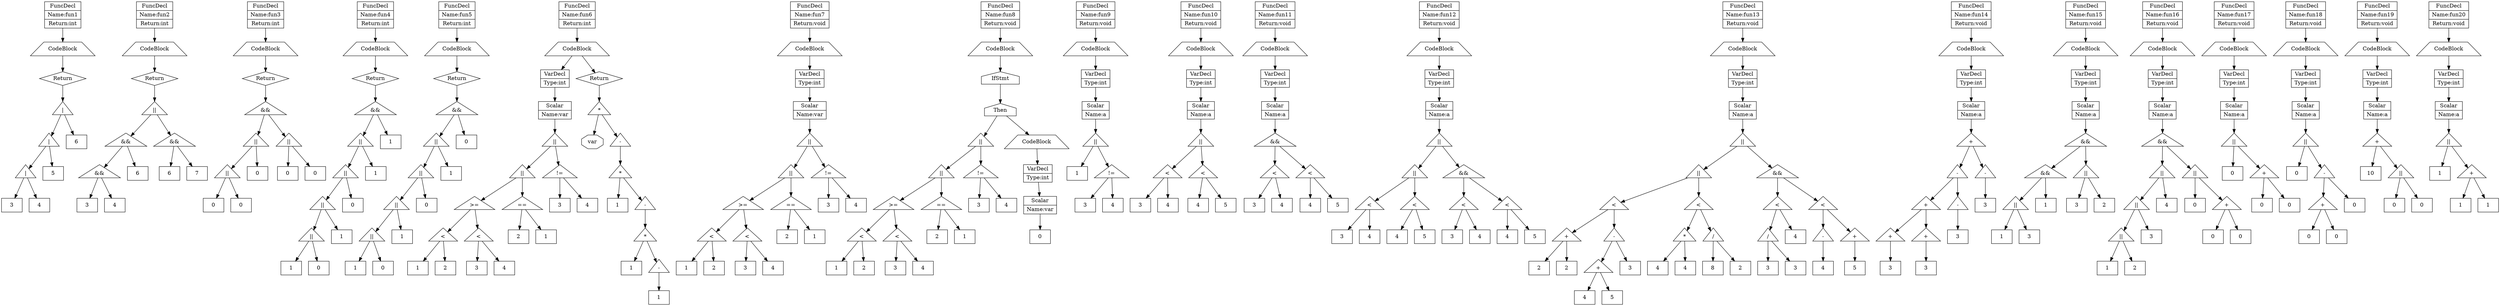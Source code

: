 digraph AstGraph {
	title = "This is the AST of Astzin";
	"0x1652170" [shape=record, label="{FuncDecl|Name:fun1|Return:int}"];
	"0x1652170" -> "0x16520a0";
	"0x16520a0" [shape=trapezium, label="CodeBlock"];
	"0x16520a0" -> "0x1651ff0";
	"0x1651ff0" [shape=diamond, label="Return"];
	"0x1651ff0" -> "0x1651f00";
	"0x1651f00" [shape=triangle, label="|"];
	"0x1651f00" -> "0x1651dc0";
	"0x1651f00" -> "0x1651e70";
	"0x1651dc0" [shape=triangle, label="|"];
	"0x1651dc0" -> "0x1651920";
	"0x1651dc0" -> "0x1651d30";
	"0x1651920" [shape=triangle, label="|"];
	"0x1651920" -> "0x16517a0";
	"0x1651920" -> "0x1651890";
	"0x16517a0" [shape=rect, label="3"];
	"0x1651890" [shape=rect, label="4"];
	"0x1651d30" [shape=rect, label="5"];
	"0x1651e70" [shape=rect, label="6"];
	"0x1652b50" [shape=record, label="{FuncDecl|Name:fun2|Return:int}"];
	"0x1652b50" -> "0x1652a50";
	"0x1652a50" [shape=trapezium, label="CodeBlock"];
	"0x1652a50" -> "0x1652970";
	"0x1652970" [shape=diamond, label="Return"];
	"0x1652970" -> "0x1652880";
	"0x1652880" [shape=triangle, label="||"];
	"0x1652880" -> "0x1652520";
	"0x1652880" -> "0x1652790";
	"0x1652520" [shape=triangle, label="&&"];
	"0x1652520" -> "0x16523a0";
	"0x1652520" -> "0x1652490";
	"0x16523a0" [shape=triangle, label="&&"];
	"0x16523a0" -> "0x1652280";
	"0x16523a0" -> "0x1652310";
	"0x1652280" [shape=rect, label="3"];
	"0x1652310" [shape=rect, label="4"];
	"0x1652490" [shape=rect, label="6"];
	"0x1652790" [shape=triangle, label="&&"];
	"0x1652790" -> "0x1652670";
	"0x1652790" -> "0x1652700";
	"0x1652670" [shape=rect, label="6"];
	"0x1652700" [shape=rect, label="7"];
	"0x16534d0" [shape=record, label="{FuncDecl|Name:fun3|Return:int}"];
	"0x16534d0" -> "0x16533d0";
	"0x16533d0" [shape=trapezium, label="CodeBlock"];
	"0x16533d0" -> "0x16532f0";
	"0x16532f0" [shape=diamond, label="Return"];
	"0x16532f0" -> "0x1653200";
	"0x1653200" [shape=triangle, label="&&"];
	"0x1653200" -> "0x1652f00";
	"0x1653200" -> "0x1653110";
	"0x1652f00" [shape=triangle, label="||"];
	"0x1652f00" -> "0x1652d80";
	"0x1652f00" -> "0x1652e70";
	"0x1652d80" [shape=triangle, label="||"];
	"0x1652d80" -> "0x1652c60";
	"0x1652d80" -> "0x1652cf0";
	"0x1652c60" [shape=rect, label="0"];
	"0x1652cf0" [shape=rect, label="0"];
	"0x1652e70" [shape=rect, label="0"];
	"0x1653110" [shape=triangle, label="||"];
	"0x1653110" -> "0x1652ff0";
	"0x1653110" -> "0x1653080";
	"0x1652ff0" [shape=rect, label="0"];
	"0x1653080" [shape=rect, label="0"];
	"0x1653fd0" [shape=record, label="{FuncDecl|Name:fun4|Return:int}"];
	"0x1653fd0" -> "0x1653ed0";
	"0x1653ed0" [shape=trapezium, label="CodeBlock"];
	"0x1653ed0" -> "0x1653df0";
	"0x1653df0" [shape=diamond, label="Return"];
	"0x1653df0" -> "0x1653d00";
	"0x1653d00" [shape=triangle, label="&&"];
	"0x1653d00" -> "0x1653b80";
	"0x1653d00" -> "0x1653c70";
	"0x1653b80" [shape=triangle, label="||"];
	"0x1653b80" -> "0x1653a00";
	"0x1653b80" -> "0x1653af0";
	"0x1653a00" [shape=triangle, label="||"];
	"0x1653a00" -> "0x1653880";
	"0x1653a00" -> "0x1653970";
	"0x1653880" [shape=triangle, label="||"];
	"0x1653880" -> "0x1653700";
	"0x1653880" -> "0x16537f0";
	"0x1653700" [shape=triangle, label="||"];
	"0x1653700" -> "0x16535e0";
	"0x1653700" -> "0x1653670";
	"0x16535e0" [shape=rect, label="1"];
	"0x1653670" [shape=rect, label="0"];
	"0x16537f0" [shape=rect, label="1"];
	"0x1653970" [shape=rect, label="0"];
	"0x1653af0" [shape=rect, label="1"];
	"0x1653c70" [shape=rect, label="1"];
	"0x1654ad0" [shape=record, label="{FuncDecl|Name:fun5|Return:int}"];
	"0x1654ad0" -> "0x16549d0";
	"0x16549d0" [shape=trapezium, label="CodeBlock"];
	"0x16549d0" -> "0x16548f0";
	"0x16548f0" [shape=diamond, label="Return"];
	"0x16548f0" -> "0x1654800";
	"0x1654800" [shape=triangle, label="&&"];
	"0x1654800" -> "0x1654680";
	"0x1654800" -> "0x1654770";
	"0x1654680" [shape=triangle, label="||"];
	"0x1654680" -> "0x1654500";
	"0x1654680" -> "0x16545f0";
	"0x1654500" [shape=triangle, label="||"];
	"0x1654500" -> "0x1654380";
	"0x1654500" -> "0x1654470";
	"0x1654380" [shape=triangle, label="||"];
	"0x1654380" -> "0x1654200";
	"0x1654380" -> "0x16542f0";
	"0x1654200" [shape=triangle, label="||"];
	"0x1654200" -> "0x16540e0";
	"0x1654200" -> "0x1654170";
	"0x16540e0" [shape=rect, label="1"];
	"0x1654170" [shape=rect, label="0"];
	"0x16542f0" [shape=rect, label="1"];
	"0x1654470" [shape=rect, label="0"];
	"0x16545f0" [shape=rect, label="1"];
	"0x1654770" [shape=rect, label="0"];
	"0x16565f0" [shape=record, label="{FuncDecl|Name:fun6|Return:int}"];
	"0x16565f0" -> "0x16564f0";
	"0x16564f0" [shape=trapezium, label="CodeBlock"];
	"0x16564f0" -> "0x1652610";
	"0x16564f0" -> "0x16563c0";
	"0x1652610" [shape=record, label="{VarDecl|Type:int}"];
	"0x1652610" -> "0x1655a80";
	"0x1655a80" [shape=record, label="{Scalar|Name:var}"];
	"0x1655a80" -> "0x1655940";
	"0x1655940" [shape=triangle, label="||"];
	"0x1655940" -> "0x16555f0";
	"0x1655940" -> "0x1655850";
	"0x16555f0" [shape=triangle, label="||"];
	"0x16555f0" -> "0x1655370";
	"0x16555f0" -> "0x1655540";
	"0x1655370" [shape=triangle, label=">="];
	"0x1655370" -> "0x1651b40";
	"0x1655370" -> "0x16552c0";
	"0x1651b40" [shape=triangle, label="<"];
	"0x1651b40" -> "0x1651a20";
	"0x1651b40" -> "0x1651ab0";
	"0x1651a20" [shape=rect, label="1"];
	"0x1651ab0" [shape=rect, label="2"];
	"0x16552c0" [shape=triangle, label="<"];
	"0x16552c0" -> "0x1651c30";
	"0x16552c0" -> "0x1655230";
	"0x1651c30" [shape=rect, label="3"];
	"0x1655230" [shape=rect, label="4"];
	"0x1655540" [shape=triangle, label="=="];
	"0x1655540" -> "0x1655420";
	"0x1655540" -> "0x16554b0";
	"0x1655420" [shape=rect, label="2"];
	"0x16554b0" [shape=rect, label="1"];
	"0x1655850" [shape=triangle, label="!="];
	"0x1655850" -> "0x16556a0";
	"0x1655850" -> "0x16557c0";
	"0x16556a0" [shape=rect, label="3"];
	"0x16557c0" [shape=rect, label="4"];
	"0x16563c0" [shape=diamond, label="Return"];
	"0x16563c0" -> "0x16562d0";
	"0x16562d0" [shape=triangle, label="*"];
	"0x16562d0" -> "0x1655c40";
	"0x16562d0" -> "0x1656210";
	"0x1655c40" [shape=octagon, label="var"];
	"0x1656210" [shape=triangle, label="-"];
	"0x1656210" -> "0x1656120";
	"0x1656120" [shape=triangle, label="*"];
	"0x1656120" -> "0x1655d00";
	"0x1656120" -> "0x1656060";
	"0x1655d00" [shape=rect, label="1"];
	"0x1656060" [shape=triangle, label="-"];
	"0x1656060" -> "0x1655f70";
	"0x1655f70" [shape=triangle, label="*"];
	"0x1655f70" -> "0x1655d90";
	"0x1655f70" -> "0x1655eb0";
	"0x1655d90" [shape=rect, label="1"];
	"0x1655eb0" [shape=triangle, label="-"];
	"0x1655eb0" -> "0x1655e20";
	"0x1655e20" [shape=rect, label="1"];
	"0x16575c0" [shape=record, label="{FuncDecl|Name:fun7|Return:void}"];
	"0x16575c0" -> "0x16574c0";
	"0x16574c0" [shape=trapezium, label="CodeBlock"];
	"0x16574c0" -> "0x16573d0";
	"0x16573d0" [shape=record, label="{VarDecl|Type:int}"];
	"0x16573d0" -> "0x16572a0";
	"0x16572a0" [shape=record, label="{Scalar|Name:var}"];
	"0x16572a0" -> "0x1657160";
	"0x1657160" [shape=triangle, label="||"];
	"0x1657160" -> "0x1656e60";
	"0x1657160" -> "0x1657070";
	"0x1656e60" [shape=triangle, label="||"];
	"0x1656e60" -> "0x1656b60";
	"0x1656e60" -> "0x1656d70";
	"0x1656b60" [shape=triangle, label=">="];
	"0x1656b60" -> "0x1656860";
	"0x1656b60" -> "0x1656a70";
	"0x1656860" [shape=triangle, label="<"];
	"0x1656860" -> "0x1656740";
	"0x1656860" -> "0x16567d0";
	"0x1656740" [shape=rect, label="1"];
	"0x16567d0" [shape=rect, label="2"];
	"0x1656a70" [shape=triangle, label="<"];
	"0x1656a70" -> "0x1656950";
	"0x1656a70" -> "0x16569e0";
	"0x1656950" [shape=rect, label="3"];
	"0x16569e0" [shape=rect, label="4"];
	"0x1656d70" [shape=triangle, label="=="];
	"0x1656d70" -> "0x1656c50";
	"0x1656d70" -> "0x1656ce0";
	"0x1656c50" [shape=rect, label="2"];
	"0x1656ce0" [shape=rect, label="1"];
	"0x1657070" [shape=triangle, label="!="];
	"0x1657070" -> "0x1656f50";
	"0x1657070" -> "0x1656fe0";
	"0x1656f50" [shape=rect, label="3"];
	"0x1656fe0" [shape=rect, label="4"];
	"0x1658830" [shape=record, label="{FuncDecl|Name:fun8|Return:void}"];
	"0x1658830" -> "0x1658730";
	"0x1658730" [shape=trapezium, label="CodeBlock"];
	"0x1658730" -> "0x16585c0";
	"0x16585c0" [shape=house, label="IfStmt"];
	"0x16585c0" -> "0x16585c0-then";
	"0x16585c0-then" [shape=house, label="Then"];
	"0x16585c0-then" -> "0x16580f0";
	"0x16585c0-then" -> "0x1658520";
	"0x16580f0" [shape=triangle, label="||"];
	"0x16580f0" -> "0x1657df0";
	"0x16580f0" -> "0x1658000";
	"0x1657df0" [shape=triangle, label="||"];
	"0x1657df0" -> "0x1657af0";
	"0x1657df0" -> "0x1657d00";
	"0x1657af0" [shape=triangle, label=">="];
	"0x1657af0" -> "0x16577f0";
	"0x1657af0" -> "0x1657a00";
	"0x16577f0" [shape=triangle, label="<"];
	"0x16577f0" -> "0x16576d0";
	"0x16577f0" -> "0x1657760";
	"0x16576d0" [shape=rect, label="1"];
	"0x1657760" [shape=rect, label="2"];
	"0x1657a00" [shape=triangle, label="<"];
	"0x1657a00" -> "0x16578e0";
	"0x1657a00" -> "0x1657970";
	"0x16578e0" [shape=rect, label="3"];
	"0x1657970" [shape=rect, label="4"];
	"0x1657d00" [shape=triangle, label="=="];
	"0x1657d00" -> "0x1657be0";
	"0x1657d00" -> "0x1657c70";
	"0x1657be0" [shape=rect, label="2"];
	"0x1657c70" [shape=rect, label="1"];
	"0x1658000" [shape=triangle, label="!="];
	"0x1658000" -> "0x1657ee0";
	"0x1658000" -> "0x1657f70";
	"0x1657ee0" [shape=rect, label="3"];
	"0x1657f70" [shape=rect, label="4"];
	"0x1658520" [shape=trapezium, label="CodeBlock"];
	"0x1658520" -> "0x1658430";
	"0x1658430" [shape=record, label="{VarDecl|Type:int}"];
	"0x1658430" -> "0x1658300";
	"0x1658300" [shape=record, label="{Scalar|Name:var}"];
	"0x1658300" -> "0x1658220";
	"0x1658220" [shape=rect, label="0"];
	"0x1659080" [shape=record, label="{FuncDecl|Name:fun9|Return:void}"];
	"0x1659080" -> "0x1658f80";
	"0x1658f80" [shape=trapezium, label="CodeBlock"];
	"0x1658f80" -> "0x1658e90";
	"0x1658e90" [shape=record, label="{VarDecl|Type:int}"];
	"0x1658e90" -> "0x1658d60";
	"0x1658d60" [shape=record, label="{Scalar|Name:a}"];
	"0x1658d60" -> "0x1658c20";
	"0x1658c20" [shape=triangle, label="||"];
	"0x1658c20" -> "0x1658980";
	"0x1658c20" -> "0x1658b30";
	"0x1658980" [shape=rect, label="1"];
	"0x1658b30" [shape=triangle, label="!="];
	"0x1658b30" -> "0x1658a10";
	"0x1658b30" -> "0x1658aa0";
	"0x1658a10" [shape=rect, label="3"];
	"0x1658aa0" [shape=rect, label="4"];
	"0x1659a50" [shape=record, label="{FuncDecl|Name:fun10|Return:void}"];
	"0x1659a50" -> "0x1659950";
	"0x1659950" [shape=trapezium, label="CodeBlock"];
	"0x1659950" -> "0x1659860";
	"0x1659860" [shape=record, label="{VarDecl|Type:int}"];
	"0x1659860" -> "0x1659730";
	"0x1659730" [shape=record, label="{Scalar|Name:a}"];
	"0x1659730" -> "0x16595f0";
	"0x16595f0" [shape=triangle, label="||"];
	"0x16595f0" -> "0x16592f0";
	"0x16595f0" -> "0x1659500";
	"0x16592f0" [shape=triangle, label="<"];
	"0x16592f0" -> "0x16591d0";
	"0x16592f0" -> "0x1659260";
	"0x16591d0" [shape=rect, label="3"];
	"0x1659260" [shape=rect, label="4"];
	"0x1659500" [shape=triangle, label="<"];
	"0x1659500" -> "0x16593e0";
	"0x1659500" -> "0x1659470";
	"0x16593e0" [shape=rect, label="4"];
	"0x1659470" [shape=rect, label="5"];
	"0x165a420" [shape=record, label="{FuncDecl|Name:fun11|Return:void}"];
	"0x165a420" -> "0x165a320";
	"0x165a320" [shape=trapezium, label="CodeBlock"];
	"0x165a320" -> "0x165a230";
	"0x165a230" [shape=record, label="{VarDecl|Type:int}"];
	"0x165a230" -> "0x165a100";
	"0x165a100" [shape=record, label="{Scalar|Name:a}"];
	"0x165a100" -> "0x1659fc0";
	"0x1659fc0" [shape=triangle, label="&&"];
	"0x1659fc0" -> "0x1659cc0";
	"0x1659fc0" -> "0x1659ed0";
	"0x1659cc0" [shape=triangle, label="<"];
	"0x1659cc0" -> "0x1659ba0";
	"0x1659cc0" -> "0x1659c30";
	"0x1659ba0" [shape=rect, label="3"];
	"0x1659c30" [shape=rect, label="4"];
	"0x1659ed0" [shape=triangle, label="<"];
	"0x1659ed0" -> "0x1659db0";
	"0x1659ed0" -> "0x1659e40";
	"0x1659db0" [shape=rect, label="4"];
	"0x1659e40" [shape=rect, label="5"];
	"0x165b3f0" [shape=record, label="{FuncDecl|Name:fun12|Return:void}"];
	"0x165b3f0" -> "0x165b2f0";
	"0x165b2f0" [shape=trapezium, label="CodeBlock"];
	"0x165b2f0" -> "0x165b200";
	"0x165b200" [shape=record, label="{VarDecl|Type:int}"];
	"0x165b200" -> "0x165b0d0";
	"0x165b0d0" [shape=record, label="{Scalar|Name:a}"];
	"0x165b0d0" -> "0x165af90";
	"0x165af90" [shape=triangle, label="||"];
	"0x165af90" -> "0x165a990";
	"0x165af90" -> "0x165aea0";
	"0x165a990" [shape=triangle, label="||"];
	"0x165a990" -> "0x165a690";
	"0x165a990" -> "0x165a8a0";
	"0x165a690" [shape=triangle, label="<"];
	"0x165a690" -> "0x165a570";
	"0x165a690" -> "0x165a600";
	"0x165a570" [shape=rect, label="3"];
	"0x165a600" [shape=rect, label="4"];
	"0x165a8a0" [shape=triangle, label="<"];
	"0x165a8a0" -> "0x165a780";
	"0x165a8a0" -> "0x165a810";
	"0x165a780" [shape=rect, label="4"];
	"0x165a810" [shape=rect, label="5"];
	"0x165aea0" [shape=triangle, label="&&"];
	"0x165aea0" -> "0x165aba0";
	"0x165aea0" -> "0x165adb0";
	"0x165aba0" [shape=triangle, label="<"];
	"0x165aba0" -> "0x165aa80";
	"0x165aba0" -> "0x165ab10";
	"0x165aa80" [shape=rect, label="3"];
	"0x165ab10" [shape=rect, label="4"];
	"0x165adb0" [shape=triangle, label="<"];
	"0x165adb0" -> "0x165ac90";
	"0x165adb0" -> "0x165ad20";
	"0x165ac90" [shape=rect, label="4"];
	"0x165ad20" [shape=rect, label="5"];
	"0x165ce40" [shape=record, label="{FuncDecl|Name:fun13|Return:void}"];
	"0x165ce40" -> "0x165cd40";
	"0x165cd40" [shape=trapezium, label="CodeBlock"];
	"0x165cd40" -> "0x165cc50";
	"0x165cc50" [shape=record, label="{VarDecl|Type:int}"];
	"0x165cc50" -> "0x165cb20";
	"0x165cb20" [shape=record, label="{Scalar|Name:a}"];
	"0x165cb20" -> "0x165c9e0";
	"0x165c9e0" [shape=triangle, label="||"];
	"0x165c9e0" -> "0x165c0e0";
	"0x165c9e0" -> "0x165c8f0";
	"0x165c0e0" [shape=triangle, label="||"];
	"0x165c0e0" -> "0x165bae0";
	"0x165c0e0" -> "0x165bff0";
	"0x165bae0" [shape=triangle, label="<"];
	"0x165bae0" -> "0x165b660";
	"0x165bae0" -> "0x165b9f0";
	"0x165b660" [shape=triangle, label="+"];
	"0x165b660" -> "0x165b540";
	"0x165b660" -> "0x165b5d0";
	"0x165b540" [shape=rect, label="2"];
	"0x165b5d0" [shape=rect, label="2"];
	"0x165b9f0" [shape=triangle, label="-"];
	"0x165b9f0" -> "0x165b870";
	"0x165b9f0" -> "0x165b960";
	"0x165b870" [shape=triangle, label="+"];
	"0x165b870" -> "0x165b750";
	"0x165b870" -> "0x165b7e0";
	"0x165b750" [shape=rect, label="4"];
	"0x165b7e0" [shape=rect, label="5"];
	"0x165b960" [shape=rect, label="3"];
	"0x165bff0" [shape=triangle, label="<"];
	"0x165bff0" -> "0x165bcf0";
	"0x165bff0" -> "0x165bf00";
	"0x165bcf0" [shape=triangle, label="*"];
	"0x165bcf0" -> "0x165bbd0";
	"0x165bcf0" -> "0x165bc60";
	"0x165bbd0" [shape=rect, label="4"];
	"0x165bc60" [shape=rect, label="4"];
	"0x165bf00" [shape=triangle, label="/"];
	"0x165bf00" -> "0x165bde0";
	"0x165bf00" -> "0x165be70";
	"0x165bde0" [shape=rect, label="8"];
	"0x165be70" [shape=rect, label="2"];
	"0x165c8f0" [shape=triangle, label="&&"];
	"0x165c8f0" -> "0x165c470";
	"0x165c8f0" -> "0x165c800";
	"0x165c470" [shape=triangle, label="<"];
	"0x165c470" -> "0x165c2f0";
	"0x165c470" -> "0x165c3e0";
	"0x165c2f0" [shape=triangle, label="/"];
	"0x165c2f0" -> "0x165c1d0";
	"0x165c2f0" -> "0x165c260";
	"0x165c1d0" [shape=rect, label="3"];
	"0x165c260" [shape=rect, label="3"];
	"0x165c3e0" [shape=rect, label="4"];
	"0x165c800" [shape=triangle, label="<"];
	"0x165c800" -> "0x165c5f0";
	"0x165c800" -> "0x165c740";
	"0x165c5f0" [shape=triangle, label="-"];
	"0x165c5f0" -> "0x165c560";
	"0x165c560" [shape=rect, label="4"];
	"0x165c740" [shape=triangle, label="+"];
	"0x165c740" -> "0x165c6b0";
	"0x165c6b0" [shape=rect, label="5"];
	"0x165db10" [shape=record, label="{FuncDecl|Name:fun14|Return:void}"];
	"0x165db10" -> "0x165da10";
	"0x165da10" [shape=trapezium, label="CodeBlock"];
	"0x165da10" -> "0x165d920";
	"0x165d920" [shape=record, label="{VarDecl|Type:int}"];
	"0x165d920" -> "0x165d7f0";
	"0x165d7f0" [shape=record, label="{Scalar|Name:a}"];
	"0x165d7f0" -> "0x165d6b0";
	"0x165d6b0" [shape=triangle, label="+"];
	"0x165d6b0" -> "0x165d470";
	"0x165d6b0" -> "0x165d5f0";
	"0x165d470" [shape=triangle, label="-"];
	"0x165d470" -> "0x165d230";
	"0x165d470" -> "0x165d3b0";
	"0x165d230" [shape=triangle, label="+"];
	"0x165d230" -> "0x165d020";
	"0x165d230" -> "0x165d170";
	"0x165d020" [shape=triangle, label="+"];
	"0x165d020" -> "0x165cf90";
	"0x165cf90" [shape=rect, label="3"];
	"0x165d170" [shape=triangle, label="+"];
	"0x165d170" -> "0x165d0e0";
	"0x165d0e0" [shape=rect, label="3"];
	"0x165d3b0" [shape=triangle, label="-"];
	"0x165d3b0" -> "0x165d320";
	"0x165d320" [shape=rect, label="3"];
	"0x165d5f0" [shape=triangle, label="-"];
	"0x165d5f0" -> "0x165d560";
	"0x165d560" [shape=rect, label="3"];
	"0x165e660" [shape=record, label="{FuncDecl|Name:fun15|Return:void}"];
	"0x165e660" -> "0x165e560";
	"0x165e560" [shape=trapezium, label="CodeBlock"];
	"0x165e560" -> "0x165e470";
	"0x165e470" [shape=record, label="{VarDecl|Type:int}"];
	"0x165e470" -> "0x165e340";
	"0x165e340" [shape=record, label="{Scalar|Name:a}"];
	"0x165e340" -> "0x165e200";
	"0x165e200" [shape=triangle, label="&&"];
	"0x165e200" -> "0x165df00";
	"0x165e200" -> "0x165e110";
	"0x165df00" [shape=triangle, label="&&"];
	"0x165df00" -> "0x165dd80";
	"0x165df00" -> "0x165de70";
	"0x165dd80" [shape=triangle, label="||"];
	"0x165dd80" -> "0x165dc60";
	"0x165dd80" -> "0x165dcf0";
	"0x165dc60" [shape=rect, label="1"];
	"0x165dcf0" [shape=rect, label="3"];
	"0x165de70" [shape=rect, label="1"];
	"0x165e110" [shape=triangle, label="||"];
	"0x165e110" -> "0x165dff0";
	"0x165e110" -> "0x165e080";
	"0x165dff0" [shape=rect, label="3"];
	"0x165e080" [shape=rect, label="2"];
	"0x165fab0" [shape=record, label="{FuncDecl|Name:fun16|Return:void}"];
	"0x165fab0" -> "0x165f9f0";
	"0x165f9f0" [shape=trapezium, label="CodeBlock"];
	"0x165f9f0" -> "0x1655100";
	"0x1655100" [shape=record, label="{VarDecl|Type:int}"];
	"0x1655100" -> "0x1654fd0";
	"0x1654fd0" [shape=record, label="{Scalar|Name:a}"];
	"0x1654fd0" -> "0x1654e90";
	"0x1654e90" [shape=triangle, label="&&"];
	"0x1654e90" -> "0x165ebd0";
	"0x1654e90" -> "0x1654da0";
	"0x165ebd0" [shape=triangle, label="||"];
	"0x165ebd0" -> "0x165ea50";
	"0x165ebd0" -> "0x165eb40";
	"0x165ea50" [shape=triangle, label="||"];
	"0x165ea50" -> "0x165e8d0";
	"0x165ea50" -> "0x165e9c0";
	"0x165e8d0" [shape=triangle, label="||"];
	"0x165e8d0" -> "0x165e7b0";
	"0x165e8d0" -> "0x165e840";
	"0x165e7b0" [shape=rect, label="1"];
	"0x165e840" [shape=rect, label="2"];
	"0x165e9c0" [shape=rect, label="3"];
	"0x165eb40" [shape=rect, label="4"];
	"0x1654da0" [shape=triangle, label="||"];
	"0x1654da0" -> "0x165ecc0";
	"0x1654da0" -> "0x1654cb0";
	"0x165ecc0" [shape=rect, label="0"];
	"0x1654cb0" [shape=triangle, label="+"];
	"0x1654cb0" -> "0x165ed50";
	"0x1654cb0" -> "0x1654c20";
	"0x165ed50" [shape=rect, label="0"];
	"0x1654c20" [shape=rect, label="0"];
	"0x1660300" [shape=record, label="{FuncDecl|Name:fun17|Return:void}"];
	"0x1660300" -> "0x1660200";
	"0x1660200" [shape=trapezium, label="CodeBlock"];
	"0x1660200" -> "0x1660110";
	"0x1660110" [shape=record, label="{VarDecl|Type:int}"];
	"0x1660110" -> "0x165ffe0";
	"0x165ffe0" [shape=record, label="{Scalar|Name:a}"];
	"0x165ffe0" -> "0x165fea0";
	"0x165fea0" [shape=triangle, label="||"];
	"0x165fea0" -> "0x165fc00";
	"0x165fea0" -> "0x165fdb0";
	"0x165fc00" [shape=rect, label="0"];
	"0x165fdb0" [shape=triangle, label="+"];
	"0x165fdb0" -> "0x165fc90";
	"0x165fdb0" -> "0x165fd20";
	"0x165fc90" [shape=rect, label="0"];
	"0x165fd20" [shape=rect, label="0"];
	"0x1660cd0" [shape=record, label="{FuncDecl|Name:fun18|Return:void}"];
	"0x1660cd0" -> "0x1660bd0";
	"0x1660bd0" [shape=trapezium, label="CodeBlock"];
	"0x1660bd0" -> "0x1660ae0";
	"0x1660ae0" [shape=record, label="{VarDecl|Type:int}"];
	"0x1660ae0" -> "0x16609b0";
	"0x16609b0" [shape=record, label="{Scalar|Name:a}"];
	"0x16609b0" -> "0x1660870";
	"0x1660870" [shape=triangle, label="||"];
	"0x1660870" -> "0x1660450";
	"0x1660870" -> "0x1660780";
	"0x1660450" [shape=rect, label="0"];
	"0x1660780" [shape=triangle, label="-"];
	"0x1660780" -> "0x1660600";
	"0x1660780" -> "0x16606f0";
	"0x1660600" [shape=triangle, label="+"];
	"0x1660600" -> "0x16604e0";
	"0x1660600" -> "0x1660570";
	"0x16604e0" [shape=rect, label="0"];
	"0x1660570" [shape=rect, label="0"];
	"0x16606f0" [shape=rect, label="0"];
	"0x1661520" [shape=record, label="{FuncDecl|Name:fun19|Return:void}"];
	"0x1661520" -> "0x1661420";
	"0x1661420" [shape=trapezium, label="CodeBlock"];
	"0x1661420" -> "0x1661330";
	"0x1661330" [shape=record, label="{VarDecl|Type:int}"];
	"0x1661330" -> "0x1661200";
	"0x1661200" [shape=record, label="{Scalar|Name:a}"];
	"0x1661200" -> "0x16610c0";
	"0x16610c0" [shape=triangle, label="+"];
	"0x16610c0" -> "0x1660e20";
	"0x16610c0" -> "0x1660fd0";
	"0x1660e20" [shape=rect, label="10"];
	"0x1660fd0" [shape=triangle, label="||"];
	"0x1660fd0" -> "0x1660eb0";
	"0x1660fd0" -> "0x1660f40";
	"0x1660eb0" [shape=rect, label="0"];
	"0x1660f40" [shape=rect, label="0"];
	"0x1661d70" [shape=record, label="{FuncDecl|Name:fun20|Return:void}"];
	"0x1661d70" -> "0x1661c70";
	"0x1661c70" [shape=trapezium, label="CodeBlock"];
	"0x1661c70" -> "0x1661b80";
	"0x1661b80" [shape=record, label="{VarDecl|Type:int}"];
	"0x1661b80" -> "0x1661a50";
	"0x1661a50" [shape=record, label="{Scalar|Name:a}"];
	"0x1661a50" -> "0x1661910";
	"0x1661910" [shape=triangle, label="||"];
	"0x1661910" -> "0x1661670";
	"0x1661910" -> "0x1661820";
	"0x1661670" [shape=rect, label="1"];
	"0x1661820" [shape=triangle, label="+"];
	"0x1661820" -> "0x1661700";
	"0x1661820" -> "0x1661790";
	"0x1661700" [shape=rect, label="1"];
	"0x1661790" [shape=rect, label="1"];
}
